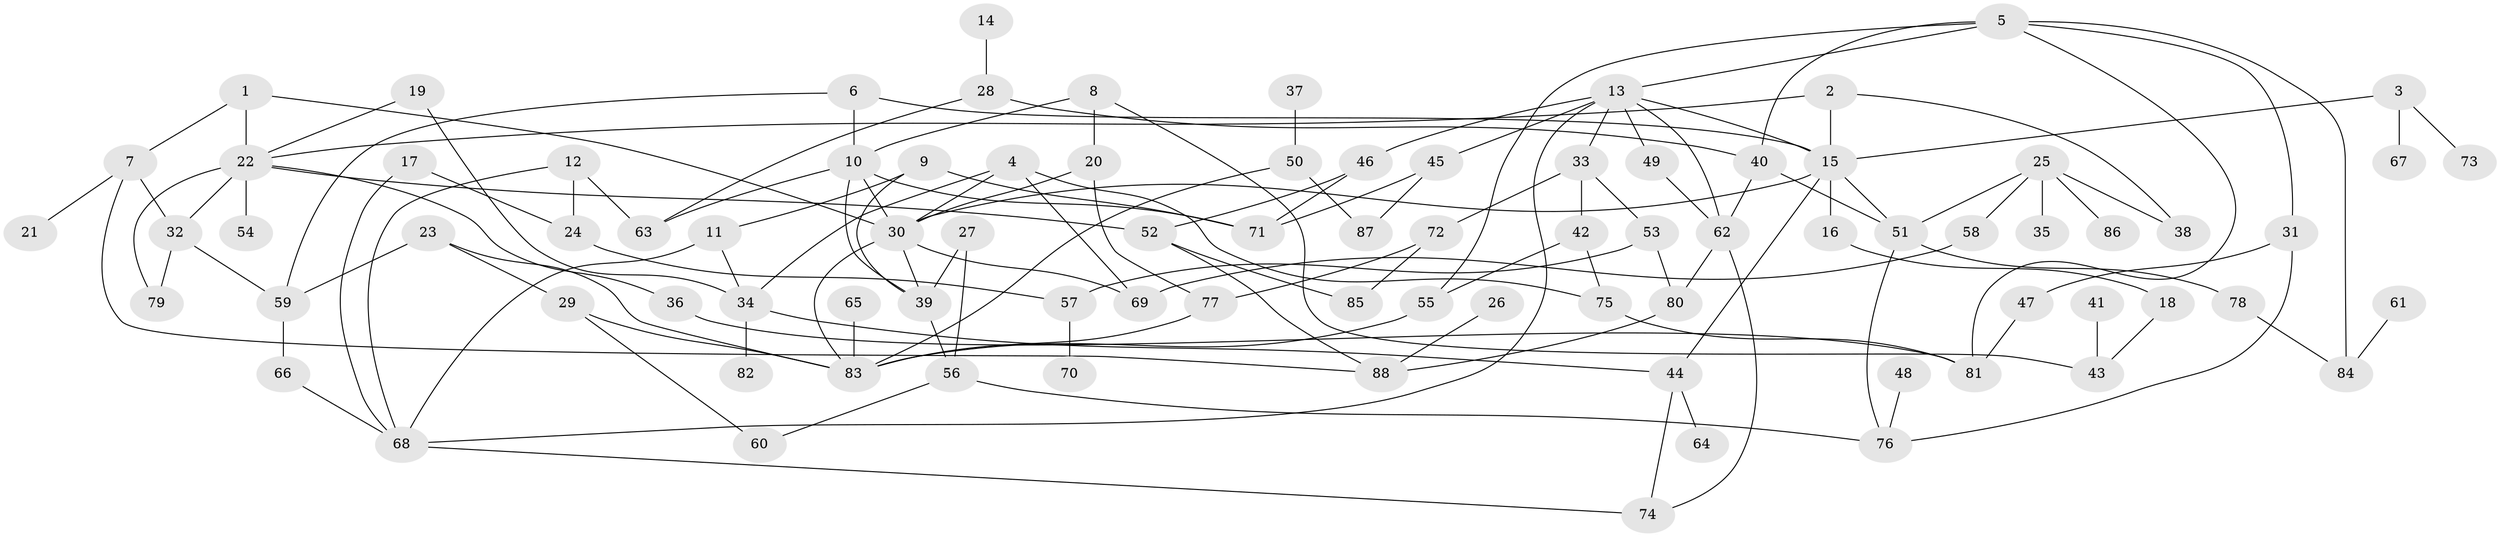 // original degree distribution, {9: 0.0136986301369863, 3: 0.22602739726027396, 5: 0.0273972602739726, 7: 0.02054794520547945, 6: 0.03424657534246575, 4: 0.11643835616438356, 2: 0.3219178082191781, 10: 0.00684931506849315, 1: 0.2328767123287671}
// Generated by graph-tools (version 1.1) at 2025/36/03/04/25 23:36:13]
// undirected, 88 vertices, 136 edges
graph export_dot {
  node [color=gray90,style=filled];
  1;
  2;
  3;
  4;
  5;
  6;
  7;
  8;
  9;
  10;
  11;
  12;
  13;
  14;
  15;
  16;
  17;
  18;
  19;
  20;
  21;
  22;
  23;
  24;
  25;
  26;
  27;
  28;
  29;
  30;
  31;
  32;
  33;
  34;
  35;
  36;
  37;
  38;
  39;
  40;
  41;
  42;
  43;
  44;
  45;
  46;
  47;
  48;
  49;
  50;
  51;
  52;
  53;
  54;
  55;
  56;
  57;
  58;
  59;
  60;
  61;
  62;
  63;
  64;
  65;
  66;
  67;
  68;
  69;
  70;
  71;
  72;
  73;
  74;
  75;
  76;
  77;
  78;
  79;
  80;
  81;
  82;
  83;
  84;
  85;
  86;
  87;
  88;
  1 -- 7 [weight=1.0];
  1 -- 22 [weight=1.0];
  1 -- 30 [weight=1.0];
  2 -- 15 [weight=1.0];
  2 -- 22 [weight=1.0];
  2 -- 38 [weight=1.0];
  3 -- 15 [weight=1.0];
  3 -- 67 [weight=1.0];
  3 -- 73 [weight=1.0];
  4 -- 30 [weight=1.0];
  4 -- 34 [weight=1.0];
  4 -- 69 [weight=1.0];
  4 -- 75 [weight=1.0];
  5 -- 13 [weight=1.0];
  5 -- 31 [weight=1.0];
  5 -- 40 [weight=1.0];
  5 -- 55 [weight=1.0];
  5 -- 81 [weight=1.0];
  5 -- 84 [weight=1.0];
  6 -- 10 [weight=1.0];
  6 -- 15 [weight=1.0];
  6 -- 59 [weight=1.0];
  7 -- 21 [weight=1.0];
  7 -- 32 [weight=1.0];
  7 -- 88 [weight=1.0];
  8 -- 10 [weight=1.0];
  8 -- 20 [weight=1.0];
  8 -- 43 [weight=1.0];
  9 -- 11 [weight=1.0];
  9 -- 39 [weight=1.0];
  9 -- 71 [weight=1.0];
  10 -- 30 [weight=1.0];
  10 -- 39 [weight=1.0];
  10 -- 63 [weight=1.0];
  10 -- 71 [weight=1.0];
  11 -- 34 [weight=1.0];
  11 -- 68 [weight=1.0];
  12 -- 24 [weight=1.0];
  12 -- 63 [weight=1.0];
  12 -- 68 [weight=1.0];
  13 -- 15 [weight=1.0];
  13 -- 33 [weight=1.0];
  13 -- 45 [weight=1.0];
  13 -- 46 [weight=1.0];
  13 -- 49 [weight=1.0];
  13 -- 62 [weight=1.0];
  13 -- 68 [weight=1.0];
  14 -- 28 [weight=1.0];
  15 -- 16 [weight=1.0];
  15 -- 30 [weight=1.0];
  15 -- 44 [weight=1.0];
  15 -- 51 [weight=1.0];
  16 -- 18 [weight=1.0];
  17 -- 24 [weight=1.0];
  17 -- 68 [weight=1.0];
  18 -- 43 [weight=1.0];
  19 -- 22 [weight=1.0];
  19 -- 34 [weight=1.0];
  20 -- 30 [weight=1.0];
  20 -- 77 [weight=1.0];
  22 -- 32 [weight=1.0];
  22 -- 36 [weight=1.0];
  22 -- 52 [weight=1.0];
  22 -- 54 [weight=1.0];
  22 -- 79 [weight=1.0];
  23 -- 29 [weight=1.0];
  23 -- 59 [weight=1.0];
  23 -- 83 [weight=1.0];
  24 -- 57 [weight=1.0];
  25 -- 35 [weight=1.0];
  25 -- 38 [weight=1.0];
  25 -- 51 [weight=1.0];
  25 -- 58 [weight=1.0];
  25 -- 86 [weight=1.0];
  26 -- 88 [weight=1.0];
  27 -- 39 [weight=1.0];
  27 -- 56 [weight=1.0];
  28 -- 40 [weight=1.0];
  28 -- 63 [weight=1.0];
  29 -- 60 [weight=1.0];
  29 -- 83 [weight=1.0];
  30 -- 39 [weight=1.0];
  30 -- 69 [weight=1.0];
  30 -- 83 [weight=2.0];
  31 -- 47 [weight=1.0];
  31 -- 76 [weight=1.0];
  32 -- 59 [weight=1.0];
  32 -- 79 [weight=1.0];
  33 -- 42 [weight=1.0];
  33 -- 53 [weight=1.0];
  33 -- 72 [weight=1.0];
  34 -- 44 [weight=1.0];
  34 -- 82 [weight=1.0];
  36 -- 81 [weight=1.0];
  37 -- 50 [weight=1.0];
  39 -- 56 [weight=1.0];
  40 -- 51 [weight=1.0];
  40 -- 62 [weight=1.0];
  41 -- 43 [weight=1.0];
  42 -- 55 [weight=1.0];
  42 -- 75 [weight=1.0];
  44 -- 64 [weight=1.0];
  44 -- 74 [weight=1.0];
  45 -- 71 [weight=1.0];
  45 -- 87 [weight=1.0];
  46 -- 52 [weight=1.0];
  46 -- 71 [weight=1.0];
  47 -- 81 [weight=1.0];
  48 -- 76 [weight=1.0];
  49 -- 62 [weight=2.0];
  50 -- 83 [weight=1.0];
  50 -- 87 [weight=1.0];
  51 -- 76 [weight=1.0];
  51 -- 78 [weight=1.0];
  52 -- 85 [weight=1.0];
  52 -- 88 [weight=1.0];
  53 -- 57 [weight=1.0];
  53 -- 80 [weight=1.0];
  55 -- 83 [weight=2.0];
  56 -- 60 [weight=1.0];
  56 -- 76 [weight=1.0];
  57 -- 70 [weight=1.0];
  58 -- 69 [weight=1.0];
  59 -- 66 [weight=1.0];
  61 -- 84 [weight=1.0];
  62 -- 74 [weight=1.0];
  62 -- 80 [weight=1.0];
  65 -- 83 [weight=1.0];
  66 -- 68 [weight=1.0];
  68 -- 74 [weight=1.0];
  72 -- 77 [weight=1.0];
  72 -- 85 [weight=1.0];
  75 -- 81 [weight=1.0];
  77 -- 83 [weight=1.0];
  78 -- 84 [weight=1.0];
  80 -- 88 [weight=1.0];
}
